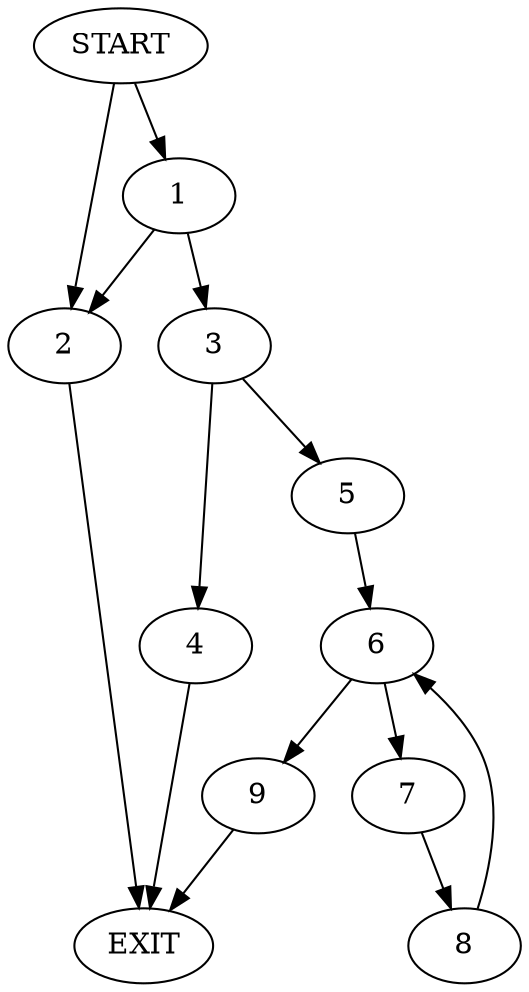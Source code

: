 digraph { 
0 [label="START"];
1;
2;
3;
4;
5;
6;
7;
8;
9;
10[label="EXIT"];
0 -> 2;
0 -> 1;
1 -> 2;
1 -> 3;
2 -> 10;
3 -> 4;
3 -> 5;
4 -> 10;
5 -> 6;
6 -> 7;
6 -> 9;
7 -> 8;
8 -> 6;
9 -> 10;
}